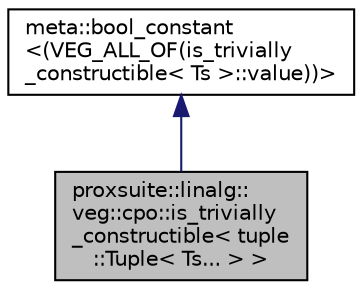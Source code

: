 digraph "proxsuite::linalg::veg::cpo::is_trivially_constructible&lt; tuple::Tuple&lt; Ts... &gt; &gt;"
{
 // LATEX_PDF_SIZE
  bgcolor="transparent";
  edge [fontname="Helvetica",fontsize="10",labelfontname="Helvetica",labelfontsize="10"];
  node [fontname="Helvetica",fontsize="10",shape=record];
  Node1 [label="proxsuite::linalg::\lveg::cpo::is_trivially\l_constructible\< tuple\l::Tuple\< Ts... \> \>",height=0.2,width=0.4,color="black", fillcolor="grey75", style="filled", fontcolor="black",tooltip=" "];
  Node2 -> Node1 [dir="back",color="midnightblue",fontsize="10",style="solid",fontname="Helvetica"];
  Node2 [label="meta::bool_constant\l\<(VEG_ALL_OF(is_trivially\l_constructible\< Ts \>::value))\>",height=0.2,width=0.4,color="black",URL="$structproxsuite_1_1linalg_1_1veg_1_1meta_1_1constant.html",tooltip=" "];
}
